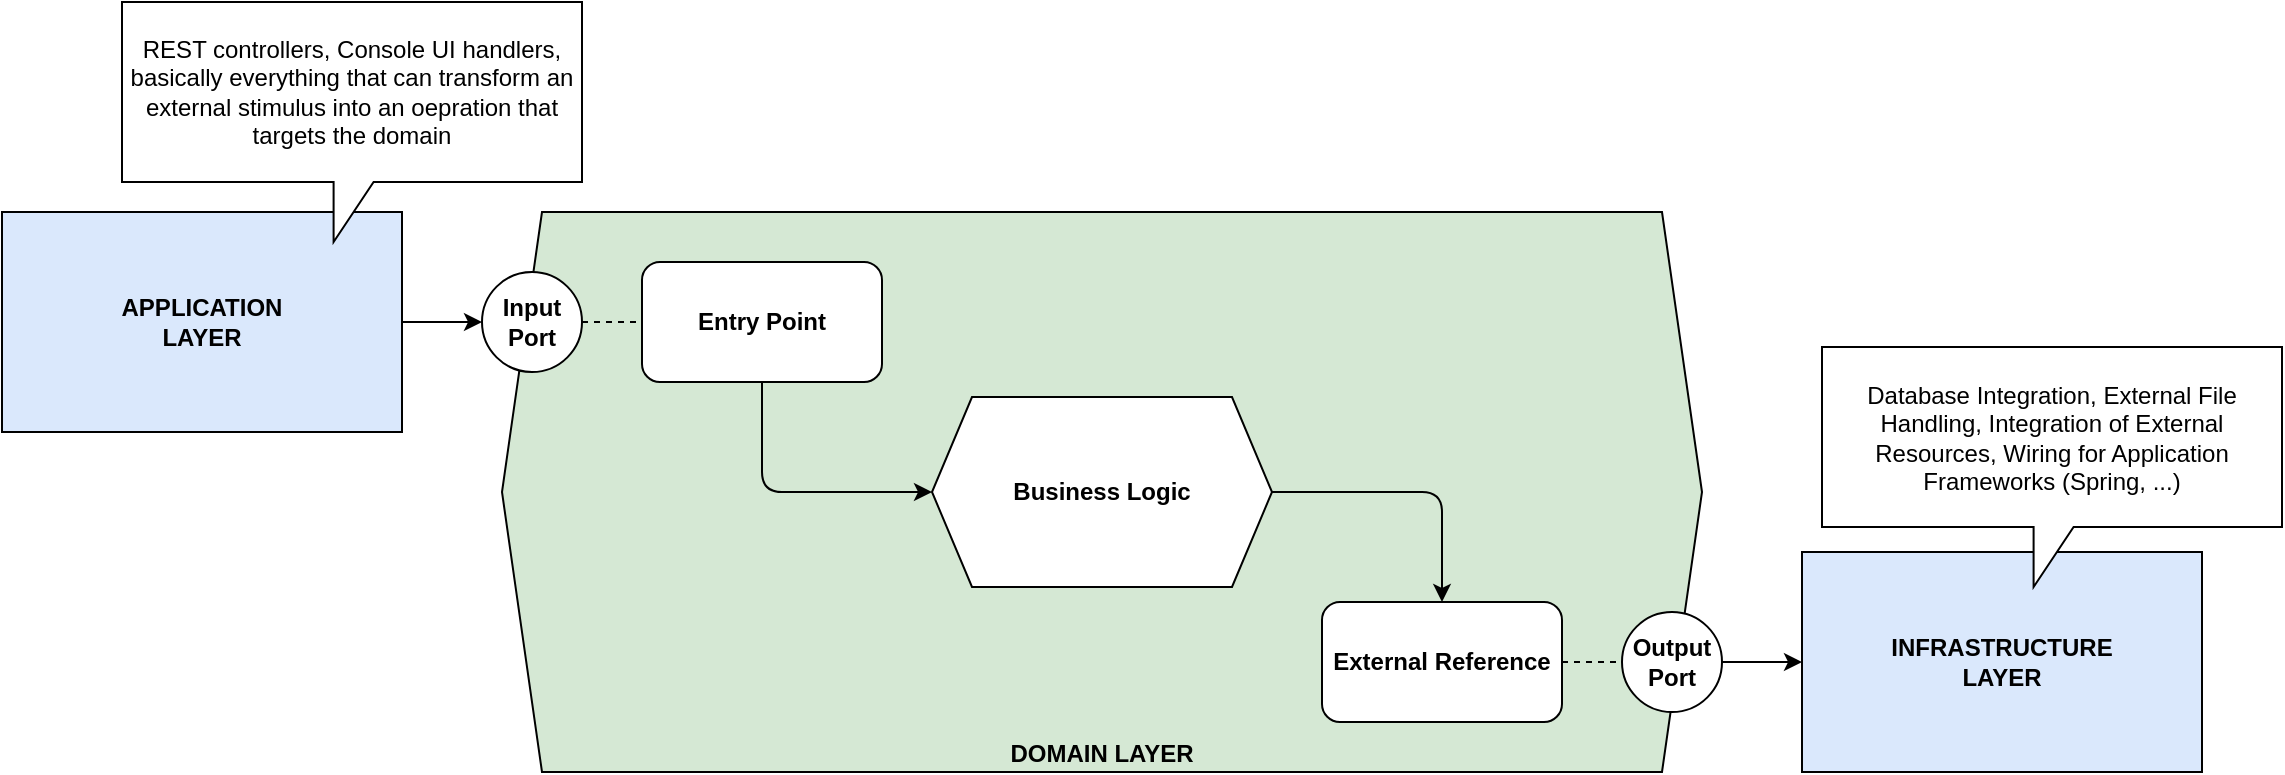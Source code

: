 <mxfile version="14.6.13" type="device"><diagram id="FByznXNa3GeLrm1j6JTn" name="Page-1"><mxGraphModel dx="2818" dy="985" grid="1" gridSize="10" guides="1" tooltips="1" connect="1" arrows="1" fold="1" page="1" pageScale="1" pageWidth="1100" pageHeight="850" math="0" shadow="0"><root><mxCell id="0"/><mxCell id="1" parent="0"/><mxCell id="MTEHEBDUljeHhvtjaZ-X-1" value="&lt;b&gt;DOMAIN LAYER&lt;/b&gt;" style="shape=hexagon;perimeter=hexagonPerimeter2;whiteSpace=wrap;html=1;fixedSize=1;verticalAlign=bottom;fillColor=#d5e8d4;" vertex="1" parent="1"><mxGeometry x="230" y="145" width="600" height="280" as="geometry"/></mxCell><mxCell id="MTEHEBDUljeHhvtjaZ-X-3" value="&lt;b&gt;External Reference&lt;/b&gt;" style="rounded=1;whiteSpace=wrap;html=1;" vertex="1" parent="1"><mxGeometry x="640" y="340" width="120" height="60" as="geometry"/></mxCell><mxCell id="MTEHEBDUljeHhvtjaZ-X-4" value="&lt;b&gt;Entry Point&lt;/b&gt;" style="rounded=1;whiteSpace=wrap;html=1;" vertex="1" parent="1"><mxGeometry x="300" y="170" width="120" height="60" as="geometry"/></mxCell><mxCell id="MTEHEBDUljeHhvtjaZ-X-5" value="&lt;b&gt;Business Logic&lt;/b&gt;" style="shape=hexagon;perimeter=hexagonPerimeter2;whiteSpace=wrap;html=1;fixedSize=1;" vertex="1" parent="1"><mxGeometry x="445" y="237.5" width="170" height="95" as="geometry"/></mxCell><mxCell id="MTEHEBDUljeHhvtjaZ-X-6" value="&lt;b&gt;Input&lt;br&gt;Port&lt;/b&gt;" style="ellipse;whiteSpace=wrap;html=1;aspect=fixed;" vertex="1" parent="1"><mxGeometry x="220" y="175" width="50" height="50" as="geometry"/></mxCell><mxCell id="MTEHEBDUljeHhvtjaZ-X-8" value="&lt;b&gt;Output&lt;br&gt;Port&lt;/b&gt;" style="ellipse;whiteSpace=wrap;html=1;aspect=fixed;" vertex="1" parent="1"><mxGeometry x="790" y="345" width="50" height="50" as="geometry"/></mxCell><mxCell id="MTEHEBDUljeHhvtjaZ-X-9" value="&lt;b&gt;APPLICATION&lt;br&gt;LAYER&lt;/b&gt;" style="rounded=0;whiteSpace=wrap;html=1;fillColor=#dae8fc;" vertex="1" parent="1"><mxGeometry x="-20" y="145" width="200" height="110" as="geometry"/></mxCell><mxCell id="MTEHEBDUljeHhvtjaZ-X-10" value="&lt;b&gt;INFRASTRUCTURE&lt;br&gt;LAYER&lt;/b&gt;" style="rounded=0;whiteSpace=wrap;html=1;fillColor=#dae8fc;" vertex="1" parent="1"><mxGeometry x="880" y="315" width="200" height="110" as="geometry"/></mxCell><mxCell id="MTEHEBDUljeHhvtjaZ-X-12" value="" style="endArrow=classic;html=1;exitX=1;exitY=0.5;exitDx=0;exitDy=0;entryX=0;entryY=0.5;entryDx=0;entryDy=0;" edge="1" parent="1" source="MTEHEBDUljeHhvtjaZ-X-9" target="MTEHEBDUljeHhvtjaZ-X-6"><mxGeometry width="50" height="50" relative="1" as="geometry"><mxPoint x="50" y="520" as="sourcePoint"/><mxPoint x="100" y="470" as="targetPoint"/></mxGeometry></mxCell><mxCell id="MTEHEBDUljeHhvtjaZ-X-13" value="" style="endArrow=classic;html=1;exitX=1;exitY=0.5;exitDx=0;exitDy=0;entryX=0;entryY=0.5;entryDx=0;entryDy=0;" edge="1" parent="1" source="MTEHEBDUljeHhvtjaZ-X-8" target="MTEHEBDUljeHhvtjaZ-X-10"><mxGeometry width="50" height="50" relative="1" as="geometry"><mxPoint x="570" y="570" as="sourcePoint"/><mxPoint x="620" y="520" as="targetPoint"/></mxGeometry></mxCell><mxCell id="MTEHEBDUljeHhvtjaZ-X-14" value="" style="endArrow=none;html=1;exitX=1;exitY=0.5;exitDx=0;exitDy=0;entryX=0;entryY=0.5;entryDx=0;entryDy=0;endFill=0;dashed=1;" edge="1" parent="1" source="MTEHEBDUljeHhvtjaZ-X-6" target="MTEHEBDUljeHhvtjaZ-X-4"><mxGeometry width="50" height="50" relative="1" as="geometry"><mxPoint x="200" y="560" as="sourcePoint"/><mxPoint x="250" y="510" as="targetPoint"/></mxGeometry></mxCell><mxCell id="MTEHEBDUljeHhvtjaZ-X-15" value="" style="edgeStyle=elbowEdgeStyle;elbow=vertical;endArrow=classic;html=1;exitX=0.5;exitY=1;exitDx=0;exitDy=0;entryX=0;entryY=0.5;entryDx=0;entryDy=0;" edge="1" parent="1" source="MTEHEBDUljeHhvtjaZ-X-4" target="MTEHEBDUljeHhvtjaZ-X-5"><mxGeometry width="50" height="50" relative="1" as="geometry"><mxPoint x="100" y="500" as="sourcePoint"/><mxPoint x="150" y="450" as="targetPoint"/><Array as="points"><mxPoint x="380" y="285"/></Array></mxGeometry></mxCell><mxCell id="MTEHEBDUljeHhvtjaZ-X-16" value="" style="edgeStyle=elbowEdgeStyle;elbow=vertical;endArrow=classic;html=1;exitX=1;exitY=0.5;exitDx=0;exitDy=0;entryX=0.5;entryY=0;entryDx=0;entryDy=0;" edge="1" parent="1" source="MTEHEBDUljeHhvtjaZ-X-5" target="MTEHEBDUljeHhvtjaZ-X-3"><mxGeometry width="50" height="50" relative="1" as="geometry"><mxPoint x="690" y="220" as="sourcePoint"/><mxPoint x="775" y="275" as="targetPoint"/><Array as="points"><mxPoint x="660" y="285"/></Array></mxGeometry></mxCell><mxCell id="MTEHEBDUljeHhvtjaZ-X-17" value="" style="endArrow=none;html=1;exitX=1;exitY=0.5;exitDx=0;exitDy=0;endFill=0;dashed=1;" edge="1" parent="1" source="MTEHEBDUljeHhvtjaZ-X-3"><mxGeometry width="50" height="50" relative="1" as="geometry"><mxPoint x="730.0" y="540" as="sourcePoint"/><mxPoint x="790" y="370" as="targetPoint"/></mxGeometry></mxCell><mxCell id="MTEHEBDUljeHhvtjaZ-X-19" value="REST controllers, Console UI handlers, basically everything that can transform an external stimulus into an oepration that targets the domain" style="shape=callout;whiteSpace=wrap;html=1;perimeter=calloutPerimeter;strokeColor=#000000;position2=0.46;size=30;position=0.46;" vertex="1" parent="1"><mxGeometry x="40" y="40" width="230" height="120" as="geometry"/></mxCell><mxCell id="MTEHEBDUljeHhvtjaZ-X-20" value="Database Integration, External File Handling, Integration of External Resources, Wiring for Application Frameworks (Spring, ...)" style="shape=callout;whiteSpace=wrap;html=1;perimeter=calloutPerimeter;strokeColor=#000000;position2=0.46;size=30;position=0.46;" vertex="1" parent="1"><mxGeometry x="890" y="212.5" width="230" height="120" as="geometry"/></mxCell></root></mxGraphModel></diagram></mxfile>